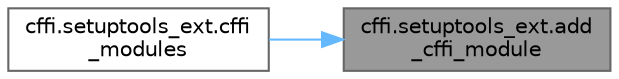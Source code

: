 digraph "cffi.setuptools_ext.add_cffi_module"
{
 // LATEX_PDF_SIZE
  bgcolor="transparent";
  edge [fontname=Helvetica,fontsize=10,labelfontname=Helvetica,labelfontsize=10];
  node [fontname=Helvetica,fontsize=10,shape=box,height=0.2,width=0.4];
  rankdir="RL";
  Node1 [id="Node000001",label="cffi.setuptools_ext.add\l_cffi_module",height=0.2,width=0.4,color="gray40", fillcolor="grey60", style="filled", fontcolor="black",tooltip=" "];
  Node1 -> Node2 [id="edge1_Node000001_Node000002",dir="back",color="steelblue1",style="solid",tooltip=" "];
  Node2 [id="Node000002",label="cffi.setuptools_ext.cffi\l_modules",height=0.2,width=0.4,color="grey40", fillcolor="white", style="filled",URL="$namespacecffi_1_1setuptools__ext.html#aea51abae7a50b44898416b9706df6645",tooltip=" "];
}
